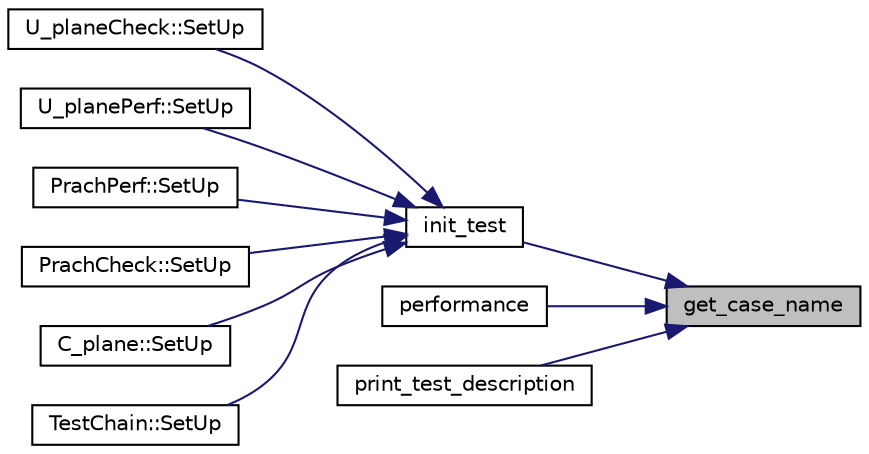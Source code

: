 digraph "get_case_name"
{
 // LATEX_PDF_SIZE
  edge [fontname="Helvetica",fontsize="10",labelfontname="Helvetica",labelfontsize="10"];
  node [fontname="Helvetica",fontsize="10",shape=record];
  rankdir="RL";
  Node1 [label="get_case_name",height=0.2,width=0.4,color="black", fillcolor="grey75", style="filled", fontcolor="black",tooltip="Get name of the test case from JSON file."];
  Node1 -> Node2 [dir="back",color="midnightblue",fontsize="10",style="solid",fontname="Helvetica"];
  Node2 [label="init_test",height=0.2,width=0.4,color="black", fillcolor="white", style="filled",URL="$class_kernel_tests.html#abf28e5ea54fab2b0685972fe6e75560a",tooltip="Defines section in the conf.json that is used to load parameters from."];
  Node2 -> Node3 [dir="back",color="midnightblue",fontsize="10",style="solid",fontname="Helvetica"];
  Node3 [label="U_planeCheck::SetUp",height=0.2,width=0.4,color="black", fillcolor="white", style="filled",URL="$class_u__plane_check.html#a3a1707f6479611fdc609a3eb8a0cef1b",tooltip=" "];
  Node2 -> Node4 [dir="back",color="midnightblue",fontsize="10",style="solid",fontname="Helvetica"];
  Node4 [label="U_planePerf::SetUp",height=0.2,width=0.4,color="black", fillcolor="white", style="filled",URL="$class_u__plane_perf.html#a3a1707f6479611fdc609a3eb8a0cef1b",tooltip=" "];
  Node2 -> Node5 [dir="back",color="midnightblue",fontsize="10",style="solid",fontname="Helvetica"];
  Node5 [label="PrachPerf::SetUp",height=0.2,width=0.4,color="black", fillcolor="white", style="filled",URL="$class_prach_perf.html#a3a1707f6479611fdc609a3eb8a0cef1b",tooltip=" "];
  Node2 -> Node6 [dir="back",color="midnightblue",fontsize="10",style="solid",fontname="Helvetica"];
  Node6 [label="PrachCheck::SetUp",height=0.2,width=0.4,color="black", fillcolor="white", style="filled",URL="$class_prach_check.html#a3a1707f6479611fdc609a3eb8a0cef1b",tooltip=" "];
  Node2 -> Node7 [dir="back",color="midnightblue",fontsize="10",style="solid",fontname="Helvetica"];
  Node7 [label="C_plane::SetUp",height=0.2,width=0.4,color="black", fillcolor="white", style="filled",URL="$class_c__plane.html#a3a1707f6479611fdc609a3eb8a0cef1b",tooltip=" "];
  Node2 -> Node8 [dir="back",color="midnightblue",fontsize="10",style="solid",fontname="Helvetica"];
  Node8 [label="TestChain::SetUp",height=0.2,width=0.4,color="black", fillcolor="white", style="filled",URL="$class_test_chain.html#a3a1707f6479611fdc609a3eb8a0cef1b",tooltip=" "];
  Node1 -> Node9 [dir="back",color="midnightblue",fontsize="10",style="solid",fontname="Helvetica"];
  Node9 [label="performance",height=0.2,width=0.4,color="black", fillcolor="white", style="filled",URL="$class_kernel_tests.html#a3cf2e25a99be565a4ab570737cfeac41",tooltip="Run performance test case for a given function."];
  Node1 -> Node10 [dir="back",color="midnightblue",fontsize="10",style="solid",fontname="Helvetica"];
  Node10 [label="print_test_description",height=0.2,width=0.4,color="black", fillcolor="white", style="filled",URL="$class_kernel_tests.html#af9e5657bce588536aef7baf8c33a0108",tooltip="Print unique test description to the results xml file."];
}
